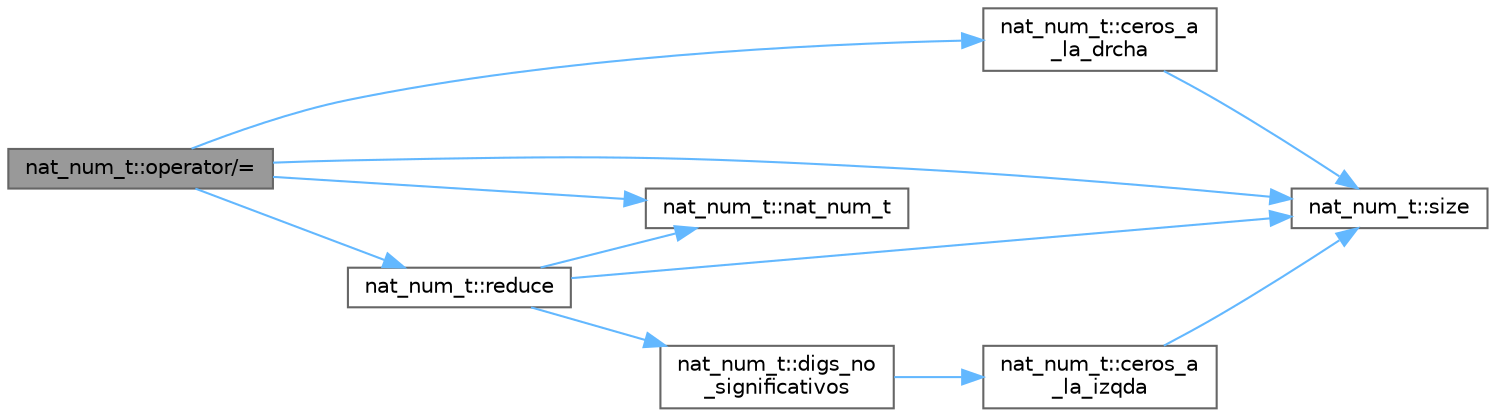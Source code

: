 digraph "nat_num_t::operator/="
{
 // INTERACTIVE_SVG=YES
 // LATEX_PDF_SIZE
  bgcolor="transparent";
  edge [fontname=Helvetica,fontsize=10,labelfontname=Helvetica,labelfontsize=10];
  node [fontname=Helvetica,fontsize=10,shape=box,height=0.2,width=0.4];
  rankdir="LR";
  Node1 [label="nat_num_t::operator/=",height=0.2,width=0.4,color="gray40", fillcolor="grey60", style="filled", fontcolor="black",tooltip=" "];
  Node1 -> Node2 [color="steelblue1",style="solid"];
  Node2 [label="nat_num_t::ceros_a\l_la_drcha",height=0.2,width=0.4,color="grey40", fillcolor="white", style="filled",URL="$classnat__num__t.html#a386e6f8d5f8b23ea4ac327c3f3a33d61",tooltip=" "];
  Node2 -> Node3 [color="steelblue1",style="solid"];
  Node3 [label="nat_num_t::size",height=0.2,width=0.4,color="grey40", fillcolor="white", style="filled",URL="$classnat__num__t.html#a3f420ff49cf6b55ef38936b2035a4071",tooltip=" "];
  Node1 -> Node4 [color="steelblue1",style="solid"];
  Node4 [label="nat_num_t::nat_num_t",height=0.2,width=0.4,color="grey40", fillcolor="white", style="filled",URL="$classnat__num__t.html#a8f8bdd2355aab6b9b24f4c87cd68f5b7",tooltip=" "];
  Node1 -> Node5 [color="steelblue1",style="solid"];
  Node5 [label="nat_num_t::reduce",height=0.2,width=0.4,color="grey40", fillcolor="white", style="filled",URL="$classnat__num__t.html#a5a1e29dfd320bf08016a2f0227621f0d",tooltip=" "];
  Node5 -> Node6 [color="steelblue1",style="solid"];
  Node6 [label="nat_num_t::digs_no\l_significativos",height=0.2,width=0.4,color="grey40", fillcolor="white", style="filled",URL="$classnat__num__t.html#a14b63725918fba3ba1f731c3cda4b6ca",tooltip=" "];
  Node6 -> Node7 [color="steelblue1",style="solid"];
  Node7 [label="nat_num_t::ceros_a\l_la_izqda",height=0.2,width=0.4,color="grey40", fillcolor="white", style="filled",URL="$classnat__num__t.html#a2a7eae79a48f9b29a40c9103cfac72d7",tooltip=" "];
  Node7 -> Node3 [color="steelblue1",style="solid"];
  Node5 -> Node4 [color="steelblue1",style="solid"];
  Node5 -> Node3 [color="steelblue1",style="solid"];
  Node1 -> Node3 [color="steelblue1",style="solid"];
}
